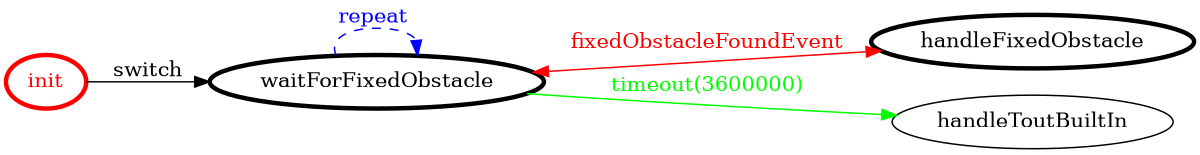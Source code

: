 /*
*
* A GraphViz DOT FSM description 
* Please use a GraphViz visualizer (like http://www.webgraphviz.com)
*  
*/

digraph finite_state_machine {
	rankdir=LR
	size="8,5"
	
	init [ color = red ][ fontcolor = red ][ penwidth = 3 ]
	handleFixedObstacle [ color = black ][ fontcolor = black ][ penwidth = 3 ]
	waitForFixedObstacle [ color = black ][ fontcolor = black ][ penwidth = 3 ]
	
	waitForFixedObstacle -> handleToutBuiltIn [ label = "timeout(3600000)" ][ color = green ][ fontcolor = green ]
	waitForFixedObstacle -> handleFixedObstacle [ label = "fixedObstacleFoundEvent" ][ color = red ][ fontcolor = red ][ dir = both ]
	waitForFixedObstacle -> waitForFixedObstacle [ label = "repeat "][ style = dashed ][ color = blue ][ fontcolor = blue ]
	init -> waitForFixedObstacle [ label = "switch" ][ color = black ][ fontcolor = black ]
}
